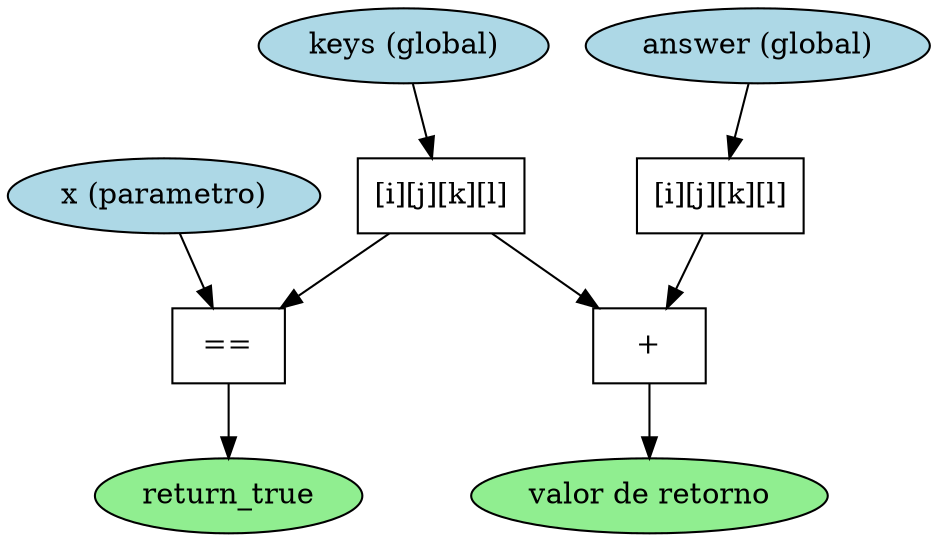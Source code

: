 digraph DFG_foo {
    node [shape=ellipse, style=filled, fillcolor=lightblue];
    x [label="x (parametro)"];
    keys [label="keys (global)"];
    answer [label="answer (global)"];

    node [shape=box, style=""];
    array_access_keys [label="[i][j][k][l]"];
    array_access_answer [label="[i][j][k][l]"];
    eq [label="=="];
    add [label="+"];

    node [shape=ellipse, style=filled, fillcolor=lightgreen];
    return_val [label="valor de retorno"];

    // Fluxo de dados
    x -> eq;
    keys -> array_access_keys;
    array_access_keys -> eq;
    eq -> return_true; // Condicao para retorno antecipado
    array_access_keys -> add;
    answer -> array_access_answer;
    array_access_answer -> add;
    add -> return_val;
}
